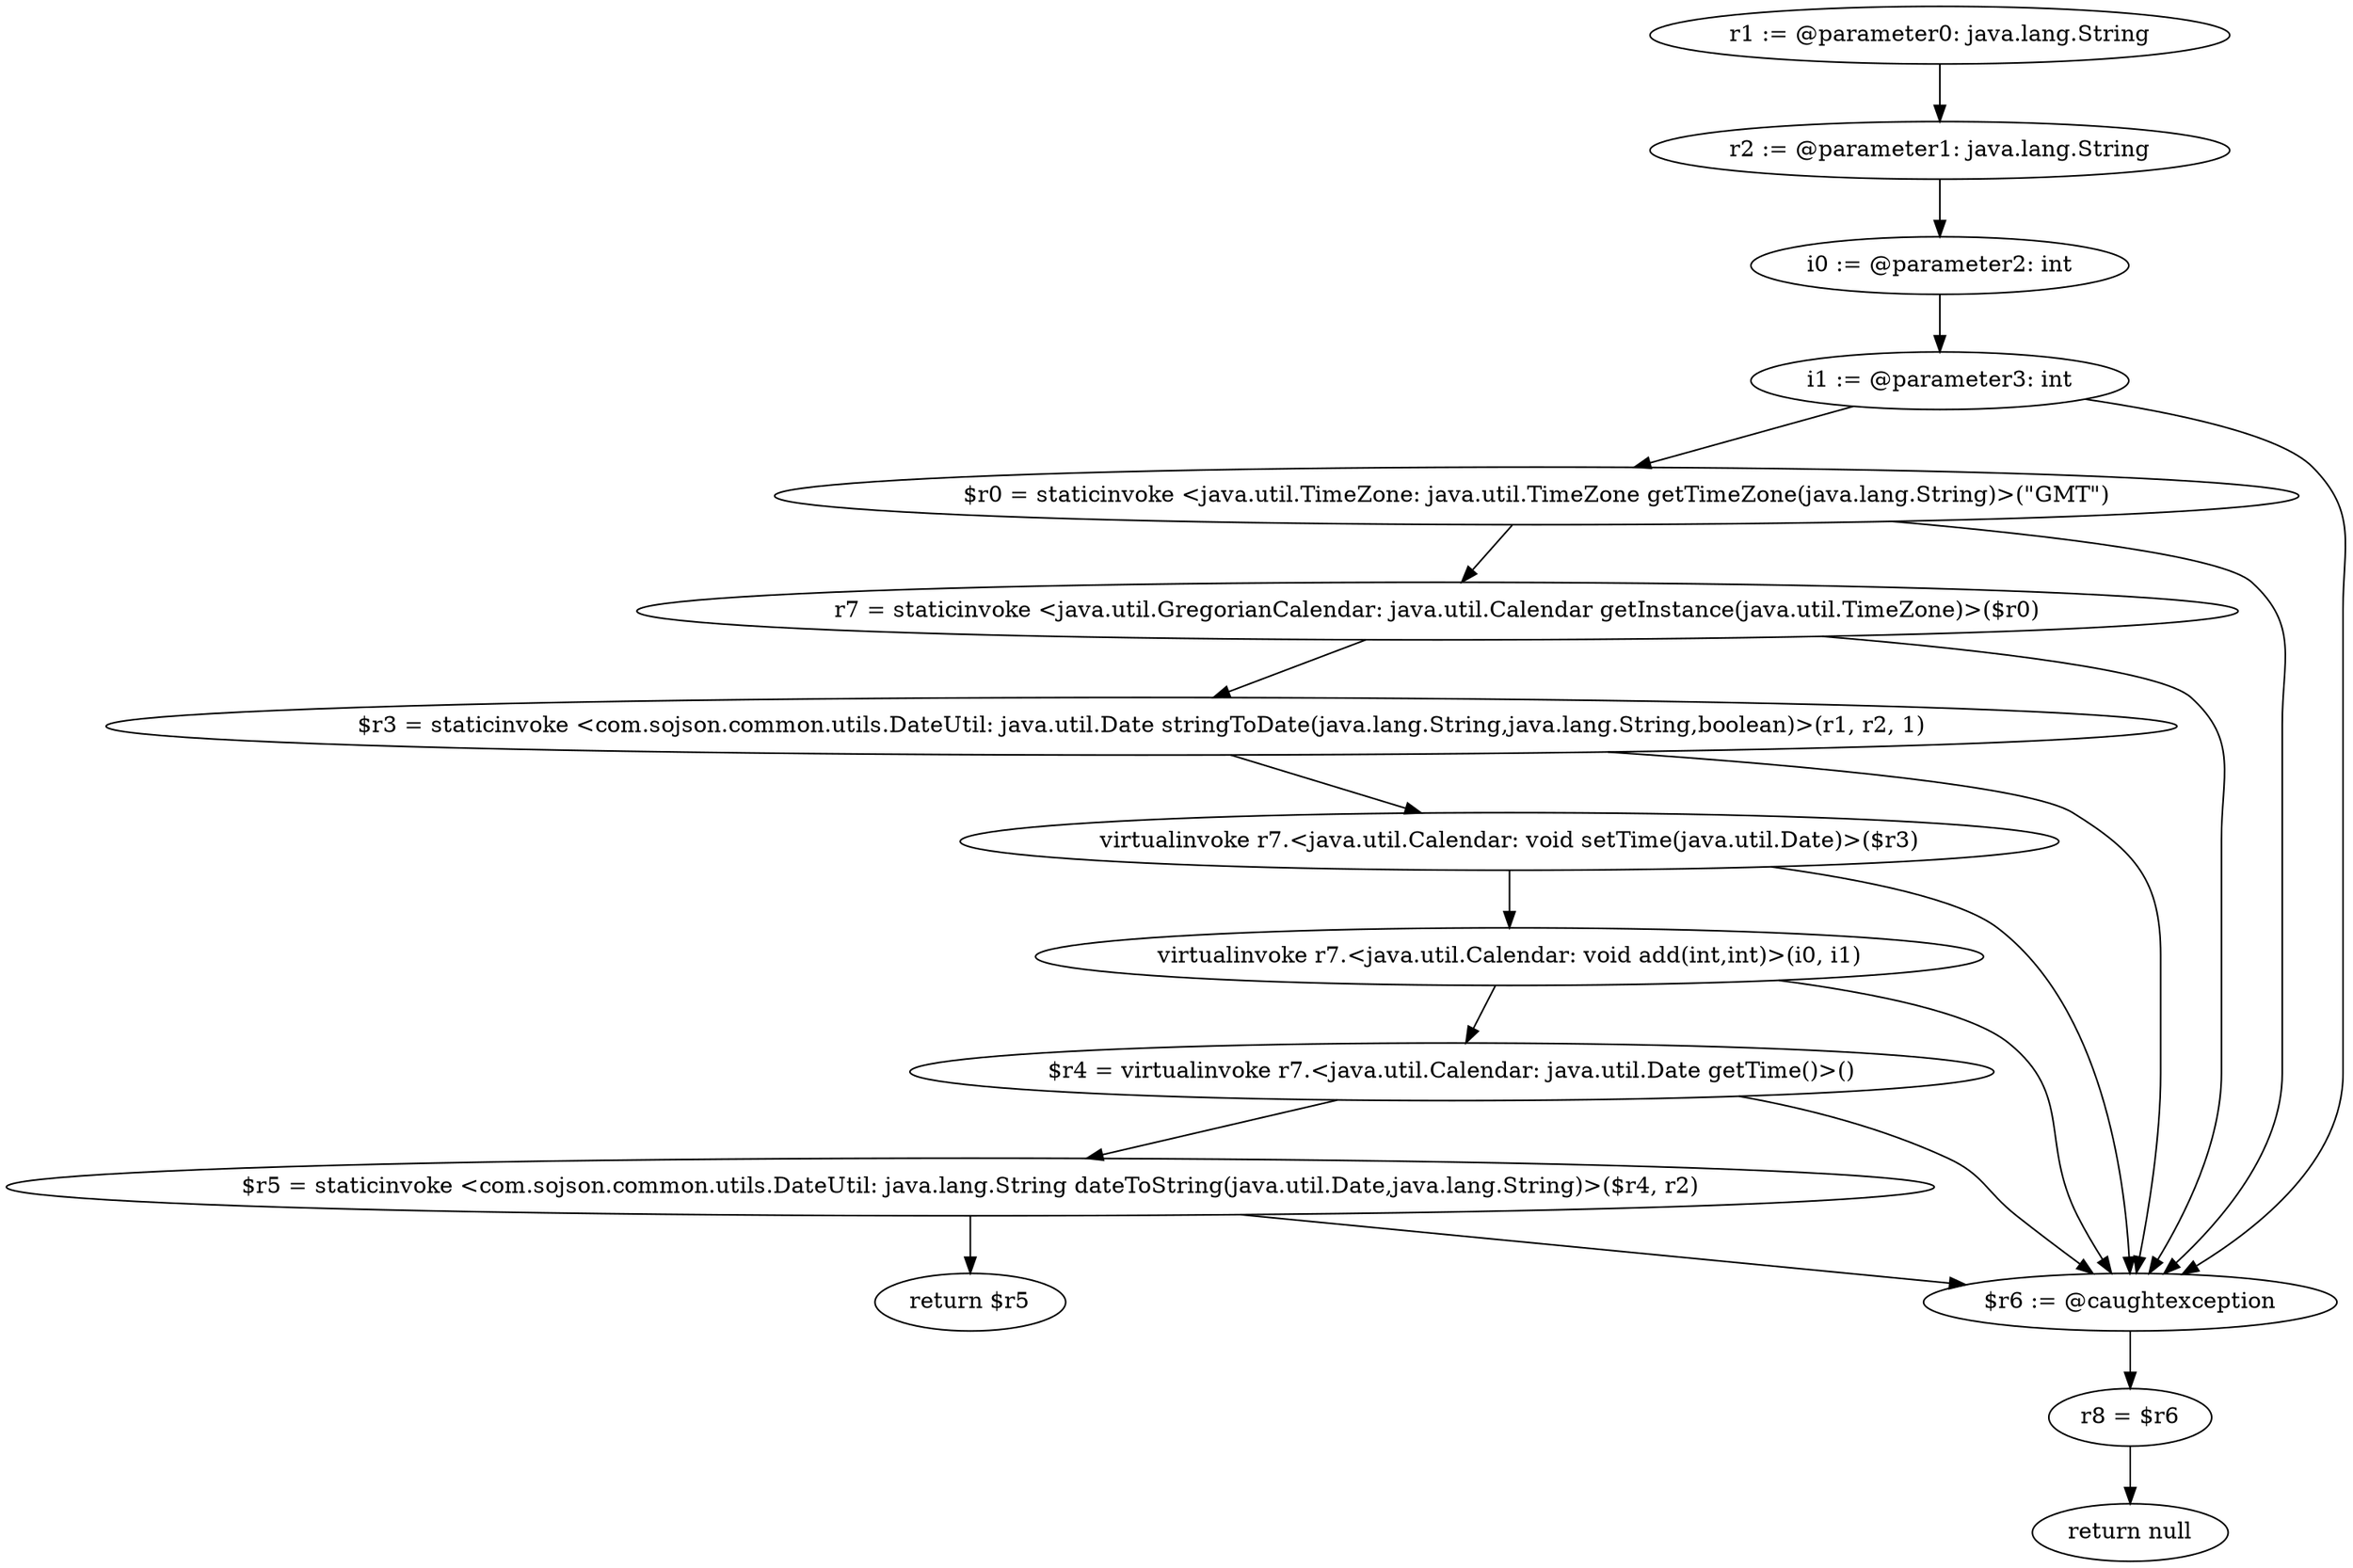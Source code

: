 digraph "unitGraph" {
    "r1 := @parameter0: java.lang.String"
    "r2 := @parameter1: java.lang.String"
    "i0 := @parameter2: int"
    "i1 := @parameter3: int"
    "$r0 = staticinvoke <java.util.TimeZone: java.util.TimeZone getTimeZone(java.lang.String)>(\"GMT\")"
    "r7 = staticinvoke <java.util.GregorianCalendar: java.util.Calendar getInstance(java.util.TimeZone)>($r0)"
    "$r3 = staticinvoke <com.sojson.common.utils.DateUtil: java.util.Date stringToDate(java.lang.String,java.lang.String,boolean)>(r1, r2, 1)"
    "virtualinvoke r7.<java.util.Calendar: void setTime(java.util.Date)>($r3)"
    "virtualinvoke r7.<java.util.Calendar: void add(int,int)>(i0, i1)"
    "$r4 = virtualinvoke r7.<java.util.Calendar: java.util.Date getTime()>()"
    "$r5 = staticinvoke <com.sojson.common.utils.DateUtil: java.lang.String dateToString(java.util.Date,java.lang.String)>($r4, r2)"
    "return $r5"
    "$r6 := @caughtexception"
    "r8 = $r6"
    "return null"
    "r1 := @parameter0: java.lang.String"->"r2 := @parameter1: java.lang.String";
    "r2 := @parameter1: java.lang.String"->"i0 := @parameter2: int";
    "i0 := @parameter2: int"->"i1 := @parameter3: int";
    "i1 := @parameter3: int"->"$r0 = staticinvoke <java.util.TimeZone: java.util.TimeZone getTimeZone(java.lang.String)>(\"GMT\")";
    "i1 := @parameter3: int"->"$r6 := @caughtexception";
    "$r0 = staticinvoke <java.util.TimeZone: java.util.TimeZone getTimeZone(java.lang.String)>(\"GMT\")"->"r7 = staticinvoke <java.util.GregorianCalendar: java.util.Calendar getInstance(java.util.TimeZone)>($r0)";
    "$r0 = staticinvoke <java.util.TimeZone: java.util.TimeZone getTimeZone(java.lang.String)>(\"GMT\")"->"$r6 := @caughtexception";
    "r7 = staticinvoke <java.util.GregorianCalendar: java.util.Calendar getInstance(java.util.TimeZone)>($r0)"->"$r3 = staticinvoke <com.sojson.common.utils.DateUtil: java.util.Date stringToDate(java.lang.String,java.lang.String,boolean)>(r1, r2, 1)";
    "r7 = staticinvoke <java.util.GregorianCalendar: java.util.Calendar getInstance(java.util.TimeZone)>($r0)"->"$r6 := @caughtexception";
    "$r3 = staticinvoke <com.sojson.common.utils.DateUtil: java.util.Date stringToDate(java.lang.String,java.lang.String,boolean)>(r1, r2, 1)"->"virtualinvoke r7.<java.util.Calendar: void setTime(java.util.Date)>($r3)";
    "$r3 = staticinvoke <com.sojson.common.utils.DateUtil: java.util.Date stringToDate(java.lang.String,java.lang.String,boolean)>(r1, r2, 1)"->"$r6 := @caughtexception";
    "virtualinvoke r7.<java.util.Calendar: void setTime(java.util.Date)>($r3)"->"virtualinvoke r7.<java.util.Calendar: void add(int,int)>(i0, i1)";
    "virtualinvoke r7.<java.util.Calendar: void setTime(java.util.Date)>($r3)"->"$r6 := @caughtexception";
    "virtualinvoke r7.<java.util.Calendar: void add(int,int)>(i0, i1)"->"$r4 = virtualinvoke r7.<java.util.Calendar: java.util.Date getTime()>()";
    "virtualinvoke r7.<java.util.Calendar: void add(int,int)>(i0, i1)"->"$r6 := @caughtexception";
    "$r4 = virtualinvoke r7.<java.util.Calendar: java.util.Date getTime()>()"->"$r5 = staticinvoke <com.sojson.common.utils.DateUtil: java.lang.String dateToString(java.util.Date,java.lang.String)>($r4, r2)";
    "$r4 = virtualinvoke r7.<java.util.Calendar: java.util.Date getTime()>()"->"$r6 := @caughtexception";
    "$r5 = staticinvoke <com.sojson.common.utils.DateUtil: java.lang.String dateToString(java.util.Date,java.lang.String)>($r4, r2)"->"return $r5";
    "$r5 = staticinvoke <com.sojson.common.utils.DateUtil: java.lang.String dateToString(java.util.Date,java.lang.String)>($r4, r2)"->"$r6 := @caughtexception";
    "$r6 := @caughtexception"->"r8 = $r6";
    "r8 = $r6"->"return null";
}
